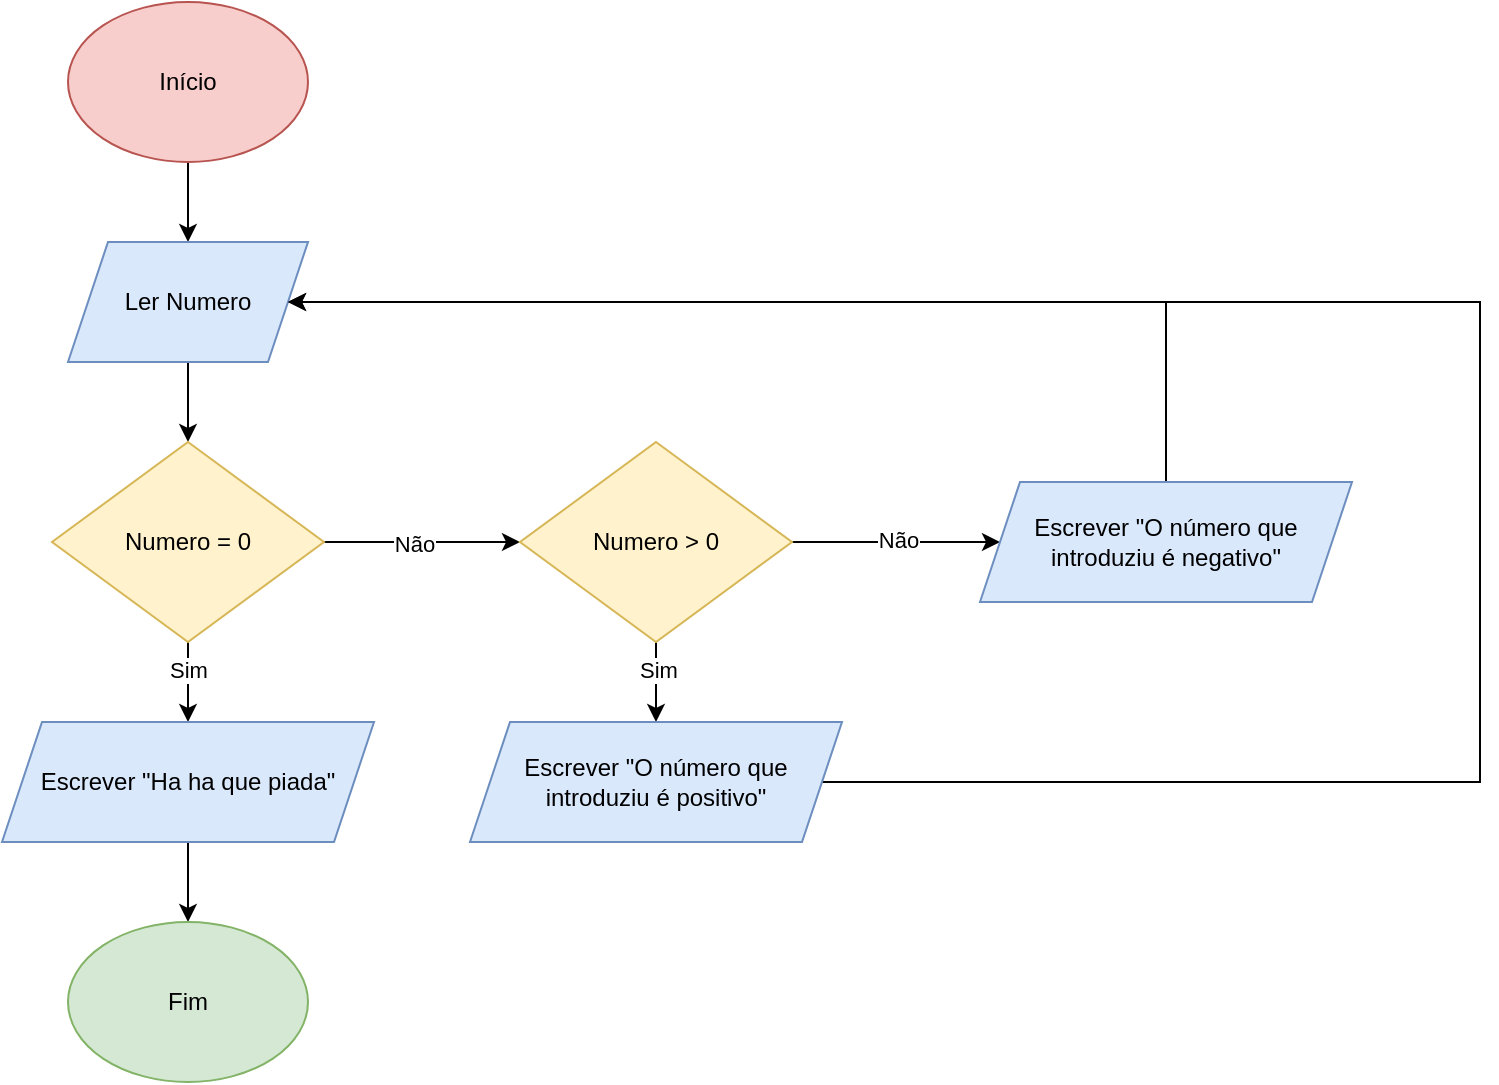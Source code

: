 <mxfile version="28.2.4">
  <diagram name="Página-1" id="Yfi7pgNj1BaRvFx4JkQ3">
    <mxGraphModel dx="1418" dy="786" grid="1" gridSize="10" guides="1" tooltips="1" connect="1" arrows="1" fold="1" page="1" pageScale="1" pageWidth="827" pageHeight="1169" math="0" shadow="0">
      <root>
        <mxCell id="0" />
        <mxCell id="1" parent="0" />
        <mxCell id="A08XVCGmk8BSYfqK7XWF-12" value="" style="edgeStyle=orthogonalEdgeStyle;rounded=0;orthogonalLoop=1;jettySize=auto;html=1;" edge="1" parent="1" source="A08XVCGmk8BSYfqK7XWF-1" target="A08XVCGmk8BSYfqK7XWF-2">
          <mxGeometry relative="1" as="geometry" />
        </mxCell>
        <mxCell id="A08XVCGmk8BSYfqK7XWF-1" value="Início" style="ellipse;whiteSpace=wrap;html=1;fillColor=#f8cecc;strokeColor=#b85450;" vertex="1" parent="1">
          <mxGeometry x="354" y="10" width="120" height="80" as="geometry" />
        </mxCell>
        <mxCell id="A08XVCGmk8BSYfqK7XWF-13" value="" style="edgeStyle=orthogonalEdgeStyle;rounded=0;orthogonalLoop=1;jettySize=auto;html=1;" edge="1" parent="1" source="A08XVCGmk8BSYfqK7XWF-2" target="A08XVCGmk8BSYfqK7XWF-3">
          <mxGeometry relative="1" as="geometry" />
        </mxCell>
        <mxCell id="A08XVCGmk8BSYfqK7XWF-2" value="Ler Numero" style="shape=parallelogram;perimeter=parallelogramPerimeter;whiteSpace=wrap;html=1;fixedSize=1;fillColor=#dae8fc;strokeColor=#6c8ebf;" vertex="1" parent="1">
          <mxGeometry x="354" y="130" width="120" height="60" as="geometry" />
        </mxCell>
        <mxCell id="A08XVCGmk8BSYfqK7XWF-14" value="" style="edgeStyle=orthogonalEdgeStyle;rounded=0;orthogonalLoop=1;jettySize=auto;html=1;" edge="1" parent="1" source="A08XVCGmk8BSYfqK7XWF-3" target="A08XVCGmk8BSYfqK7XWF-5">
          <mxGeometry relative="1" as="geometry" />
        </mxCell>
        <mxCell id="A08XVCGmk8BSYfqK7XWF-15" value="Sim" style="edgeLabel;html=1;align=center;verticalAlign=middle;resizable=0;points=[];" vertex="1" connectable="0" parent="A08XVCGmk8BSYfqK7XWF-14">
          <mxGeometry x="-0.3" y="1" relative="1" as="geometry">
            <mxPoint x="-1" as="offset" />
          </mxGeometry>
        </mxCell>
        <mxCell id="A08XVCGmk8BSYfqK7XWF-17" value="" style="edgeStyle=orthogonalEdgeStyle;rounded=0;orthogonalLoop=1;jettySize=auto;html=1;" edge="1" parent="1" source="A08XVCGmk8BSYfqK7XWF-3" target="A08XVCGmk8BSYfqK7XWF-8">
          <mxGeometry relative="1" as="geometry" />
        </mxCell>
        <mxCell id="A08XVCGmk8BSYfqK7XWF-18" value="Não" style="edgeLabel;html=1;align=center;verticalAlign=middle;resizable=0;points=[];" vertex="1" connectable="0" parent="A08XVCGmk8BSYfqK7XWF-17">
          <mxGeometry x="-0.082" y="-1" relative="1" as="geometry">
            <mxPoint as="offset" />
          </mxGeometry>
        </mxCell>
        <mxCell id="A08XVCGmk8BSYfqK7XWF-3" value="Numero = 0" style="rhombus;whiteSpace=wrap;html=1;fillColor=#fff2cc;strokeColor=#d6b656;" vertex="1" parent="1">
          <mxGeometry x="346" y="230" width="136" height="100" as="geometry" />
        </mxCell>
        <mxCell id="A08XVCGmk8BSYfqK7XWF-16" value="" style="edgeStyle=orthogonalEdgeStyle;rounded=0;orthogonalLoop=1;jettySize=auto;html=1;" edge="1" parent="1" source="A08XVCGmk8BSYfqK7XWF-5" target="A08XVCGmk8BSYfqK7XWF-6">
          <mxGeometry relative="1" as="geometry" />
        </mxCell>
        <mxCell id="A08XVCGmk8BSYfqK7XWF-5" value="Escrever &quot;Ha ha que piada&quot;" style="shape=parallelogram;perimeter=parallelogramPerimeter;whiteSpace=wrap;html=1;fixedSize=1;fillColor=#dae8fc;strokeColor=#6c8ebf;" vertex="1" parent="1">
          <mxGeometry x="321" y="370" width="186" height="60" as="geometry" />
        </mxCell>
        <mxCell id="A08XVCGmk8BSYfqK7XWF-6" value="Fim" style="ellipse;whiteSpace=wrap;html=1;fillColor=#d5e8d4;strokeColor=#82b366;" vertex="1" parent="1">
          <mxGeometry x="354" y="470" width="120" height="80" as="geometry" />
        </mxCell>
        <mxCell id="A08XVCGmk8BSYfqK7XWF-19" value="" style="edgeStyle=orthogonalEdgeStyle;rounded=0;orthogonalLoop=1;jettySize=auto;html=1;" edge="1" parent="1" source="A08XVCGmk8BSYfqK7XWF-8" target="A08XVCGmk8BSYfqK7XWF-10">
          <mxGeometry relative="1" as="geometry" />
        </mxCell>
        <mxCell id="A08XVCGmk8BSYfqK7XWF-20" value="Sim" style="edgeLabel;html=1;align=center;verticalAlign=middle;resizable=0;points=[];" vertex="1" connectable="0" parent="A08XVCGmk8BSYfqK7XWF-19">
          <mxGeometry x="-0.3" y="1" relative="1" as="geometry">
            <mxPoint as="offset" />
          </mxGeometry>
        </mxCell>
        <mxCell id="A08XVCGmk8BSYfqK7XWF-21" value="" style="edgeStyle=orthogonalEdgeStyle;rounded=0;orthogonalLoop=1;jettySize=auto;html=1;" edge="1" parent="1" source="A08XVCGmk8BSYfqK7XWF-8" target="A08XVCGmk8BSYfqK7XWF-11">
          <mxGeometry relative="1" as="geometry" />
        </mxCell>
        <mxCell id="A08XVCGmk8BSYfqK7XWF-22" value="Não" style="edgeLabel;html=1;align=center;verticalAlign=middle;resizable=0;points=[];" vertex="1" connectable="0" parent="A08XVCGmk8BSYfqK7XWF-21">
          <mxGeometry x="0.019" y="1" relative="1" as="geometry">
            <mxPoint as="offset" />
          </mxGeometry>
        </mxCell>
        <mxCell id="A08XVCGmk8BSYfqK7XWF-8" value="Numero &amp;gt; 0" style="rhombus;whiteSpace=wrap;html=1;fillColor=#fff2cc;strokeColor=#d6b656;" vertex="1" parent="1">
          <mxGeometry x="580" y="230" width="136" height="100" as="geometry" />
        </mxCell>
        <mxCell id="A08XVCGmk8BSYfqK7XWF-24" style="edgeStyle=orthogonalEdgeStyle;rounded=0;orthogonalLoop=1;jettySize=auto;html=1;" edge="1" parent="1" source="A08XVCGmk8BSYfqK7XWF-10" target="A08XVCGmk8BSYfqK7XWF-2">
          <mxGeometry relative="1" as="geometry">
            <Array as="points">
              <mxPoint x="1060" y="400" />
              <mxPoint x="1060" y="160" />
            </Array>
          </mxGeometry>
        </mxCell>
        <mxCell id="A08XVCGmk8BSYfqK7XWF-10" value="Escrever &quot;O número que introduziu é positivo&quot;" style="shape=parallelogram;perimeter=parallelogramPerimeter;whiteSpace=wrap;html=1;fixedSize=1;fillColor=#dae8fc;strokeColor=#6c8ebf;" vertex="1" parent="1">
          <mxGeometry x="555" y="370" width="186" height="60" as="geometry" />
        </mxCell>
        <mxCell id="A08XVCGmk8BSYfqK7XWF-23" style="edgeStyle=orthogonalEdgeStyle;rounded=0;orthogonalLoop=1;jettySize=auto;html=1;" edge="1" parent="1" source="A08XVCGmk8BSYfqK7XWF-11" target="A08XVCGmk8BSYfqK7XWF-2">
          <mxGeometry relative="1" as="geometry">
            <Array as="points">
              <mxPoint x="903" y="160" />
            </Array>
          </mxGeometry>
        </mxCell>
        <mxCell id="A08XVCGmk8BSYfqK7XWF-11" value="Escrever &quot;O número que introduziu é negativo&quot;" style="shape=parallelogram;perimeter=parallelogramPerimeter;whiteSpace=wrap;html=1;fixedSize=1;fillColor=#dae8fc;strokeColor=#6c8ebf;" vertex="1" parent="1">
          <mxGeometry x="810" y="250" width="186" height="60" as="geometry" />
        </mxCell>
      </root>
    </mxGraphModel>
  </diagram>
</mxfile>

